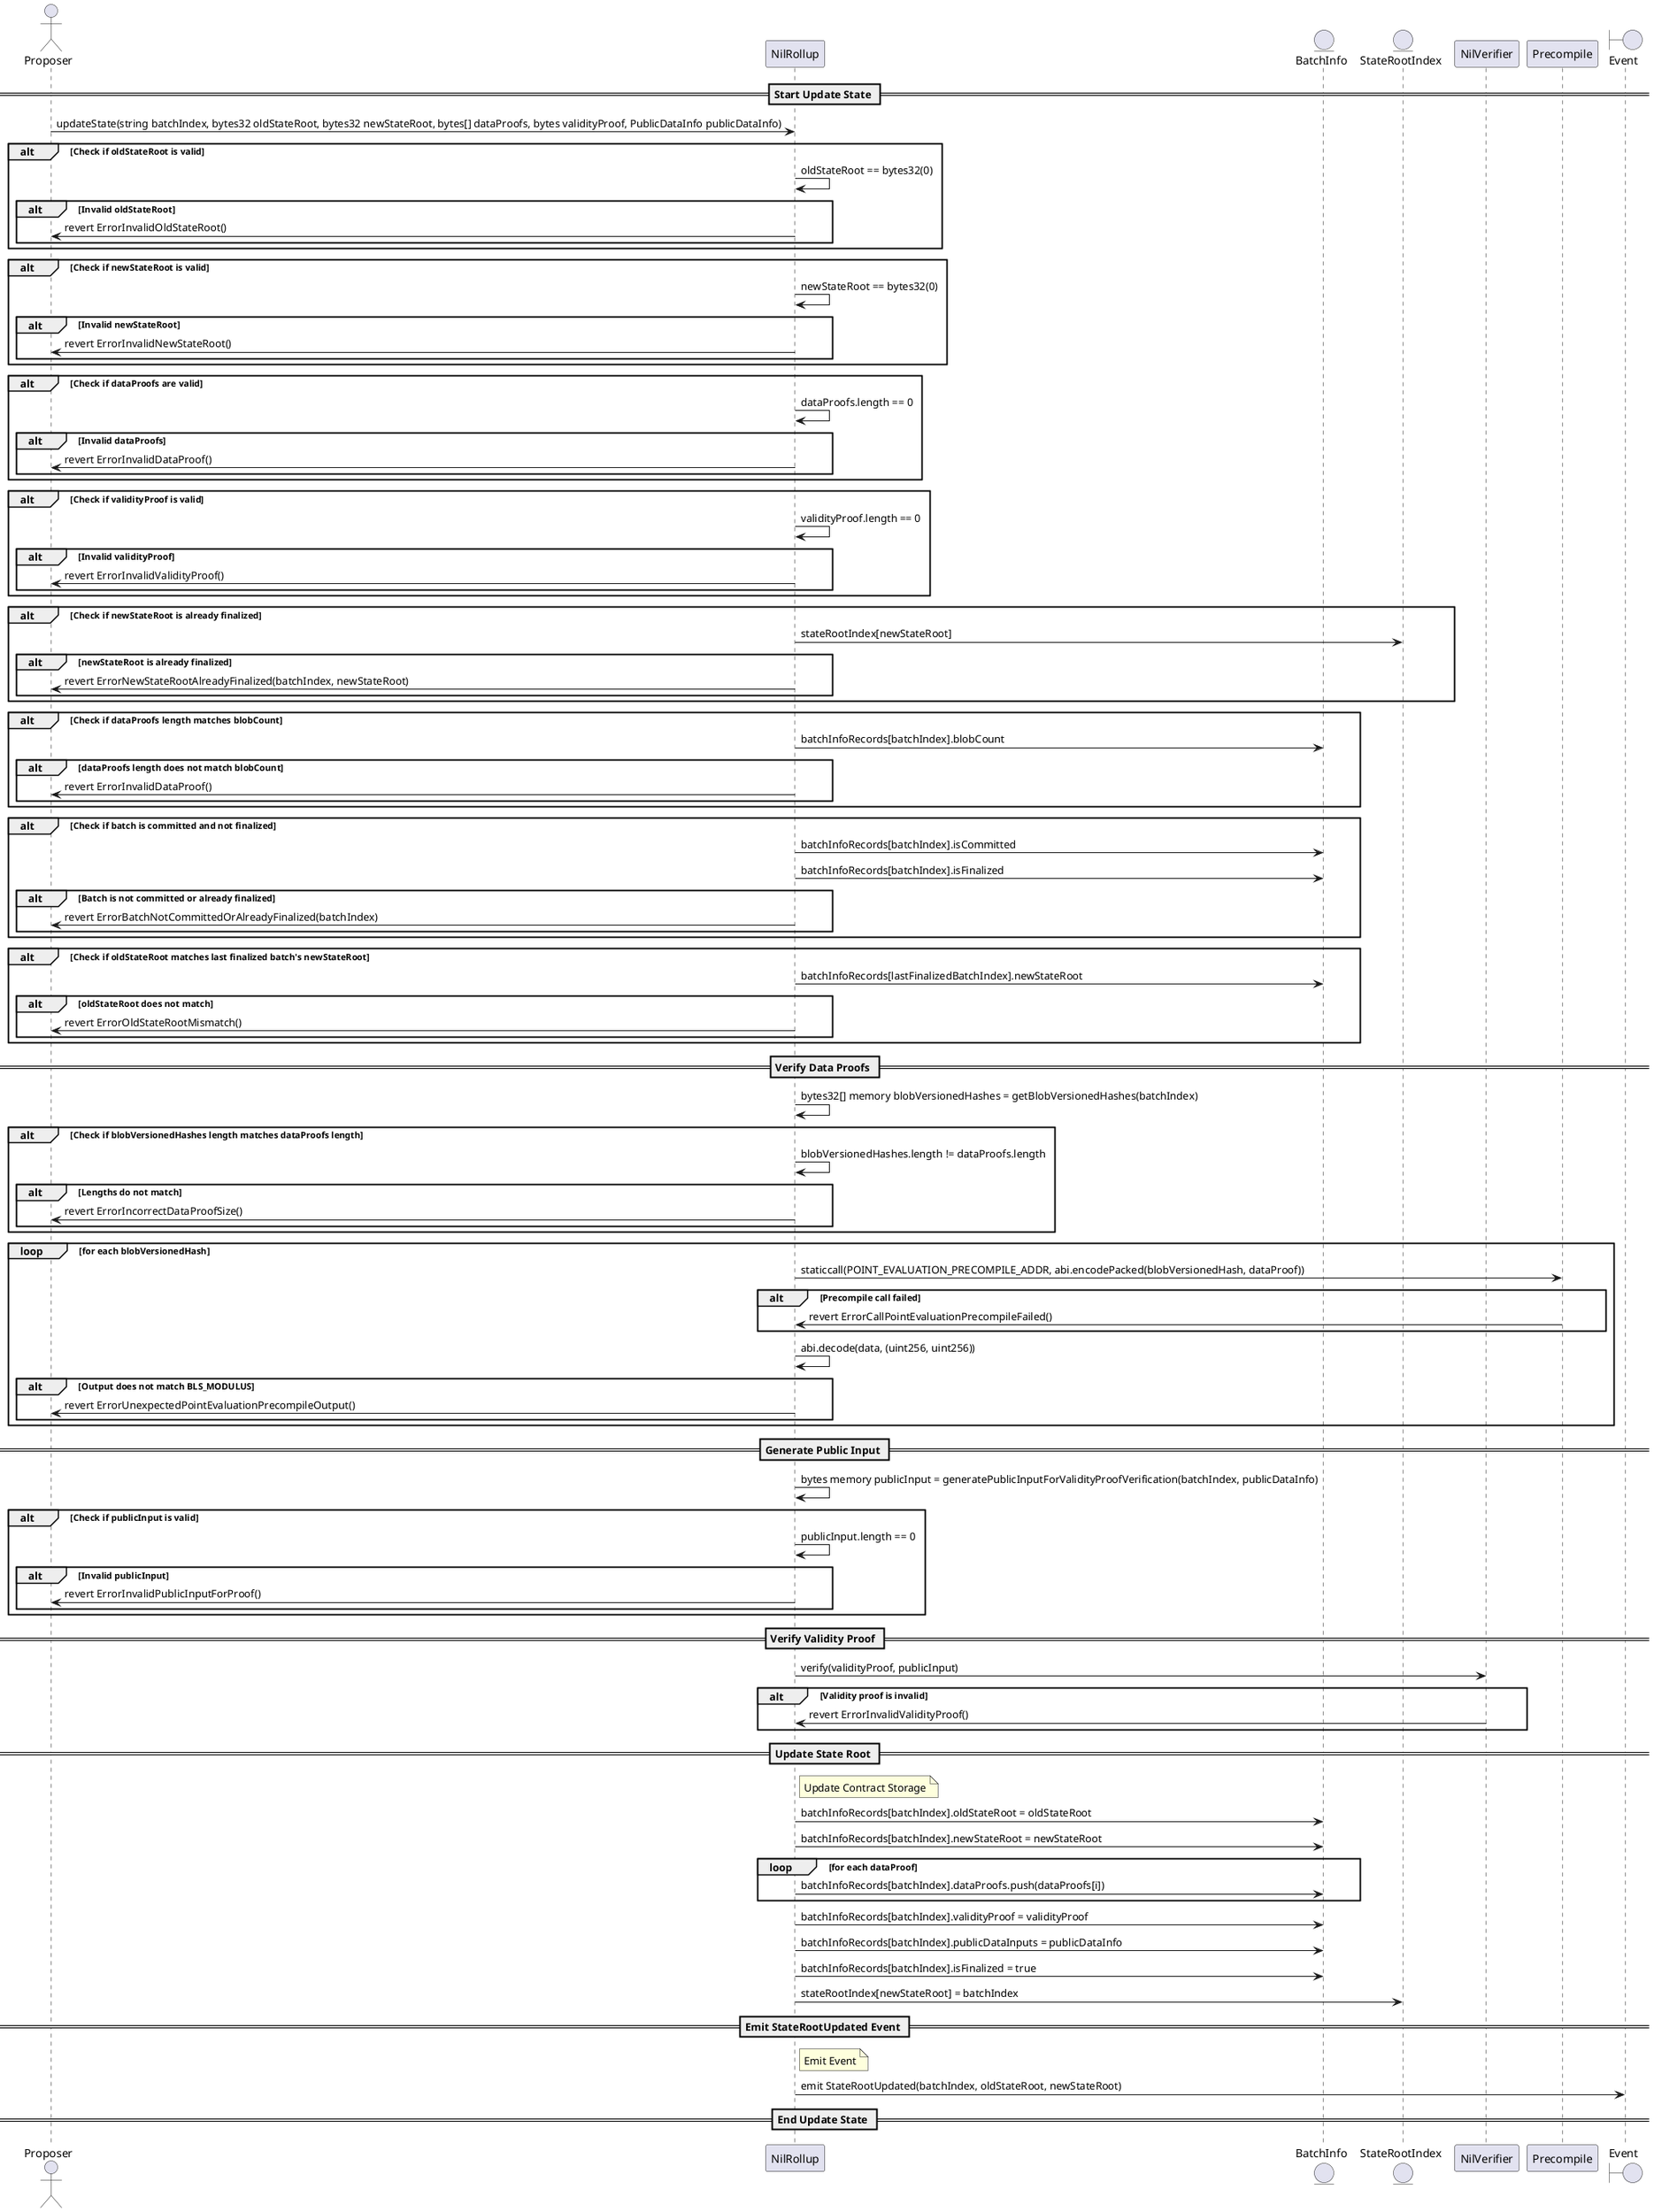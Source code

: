 @startuml
actor Proposer as proposer
participant NilRollup as nilRollup
entity BatchInfo as batchInfoRecords
entity StateRootIndex as stateRootIndex
participant NilVerifier as nilVerifier
participant Precompile as precompile
boundary Event as event

== Start Update State ==
proposer -> nilRollup: updateState(string batchIndex, bytes32 oldStateRoot, bytes32 newStateRoot, bytes[] dataProofs, bytes validityProof, PublicDataInfo publicDataInfo)

alt Check if oldStateRoot is valid
    nilRollup -> nilRollup: oldStateRoot == bytes32(0)
    alt Invalid oldStateRoot
        nilRollup -> proposer: revert ErrorInvalidOldStateRoot()
    end
end

alt Check if newStateRoot is valid
    nilRollup -> nilRollup: newStateRoot == bytes32(0)
    alt Invalid newStateRoot
        nilRollup -> proposer: revert ErrorInvalidNewStateRoot()
    end
end

alt Check if dataProofs are valid
    nilRollup -> nilRollup: dataProofs.length == 0
    alt Invalid dataProofs
        nilRollup -> proposer: revert ErrorInvalidDataProof()
    end
end

alt Check if validityProof is valid
    nilRollup -> nilRollup: validityProof.length == 0
    alt Invalid validityProof
        nilRollup -> proposer: revert ErrorInvalidValidityProof()
    end
end

alt Check if newStateRoot is already finalized
    nilRollup -> stateRootIndex: stateRootIndex[newStateRoot]
    alt newStateRoot is already finalized
        nilRollup -> proposer: revert ErrorNewStateRootAlreadyFinalized(batchIndex, newStateRoot)
    end
end

alt Check if dataProofs length matches blobCount
    nilRollup -> batchInfoRecords: batchInfoRecords[batchIndex].blobCount
    alt dataProofs length does not match blobCount
        nilRollup -> proposer: revert ErrorInvalidDataProof()
    end
end

alt Check if batch is committed and not finalized
    nilRollup -> batchInfoRecords: batchInfoRecords[batchIndex].isCommitted
    nilRollup -> batchInfoRecords: batchInfoRecords[batchIndex].isFinalized
    alt Batch is not committed or already finalized
        nilRollup -> proposer: revert ErrorBatchNotCommittedOrAlreadyFinalized(batchIndex)
    end
end

alt Check if oldStateRoot matches last finalized batch's newStateRoot
    nilRollup -> batchInfoRecords: batchInfoRecords[lastFinalizedBatchIndex].newStateRoot
    alt oldStateRoot does not match
        nilRollup -> proposer: revert ErrorOldStateRootMismatch()
    end
end

== Verify Data Proofs ==
nilRollup -> nilRollup: bytes32[] memory blobVersionedHashes = getBlobVersionedHashes(batchIndex)
alt Check if blobVersionedHashes length matches dataProofs length
    nilRollup -> nilRollup: blobVersionedHashes.length != dataProofs.length
    alt Lengths do not match
        nilRollup -> proposer: revert ErrorIncorrectDataProofSize()
    end
end

loop for each blobVersionedHash
    nilRollup -> precompile: staticcall(POINT_EVALUATION_PRECOMPILE_ADDR, abi.encodePacked(blobVersionedHash, dataProof))
    alt Precompile call failed
        precompile -> nilRollup: revert ErrorCallPointEvaluationPrecompileFailed()
    end

    nilRollup -> nilRollup: abi.decode(data, (uint256, uint256))
    alt Output does not match BLS_MODULUS
        nilRollup -> proposer: revert ErrorUnexpectedPointEvaluationPrecompileOutput()
    end
end

== Generate Public Input ==
nilRollup -> nilRollup: bytes memory publicInput = generatePublicInputForValidityProofVerification(batchIndex, publicDataInfo)
alt Check if publicInput is valid
    nilRollup -> nilRollup: publicInput.length == 0
    alt Invalid publicInput
        nilRollup -> proposer: revert ErrorInvalidPublicInputForProof()
    end
end

== Verify Validity Proof ==
nilRollup -> nilVerifier: verify(validityProof, publicInput)
alt Validity proof is invalid
    nilVerifier -> nilRollup: revert ErrorInvalidValidityProof()
end

== Update State Root ==
note right of nilRollup: Update Contract Storage
nilRollup -> batchInfoRecords: batchInfoRecords[batchIndex].oldStateRoot = oldStateRoot
nilRollup -> batchInfoRecords: batchInfoRecords[batchIndex].newStateRoot = newStateRoot
loop for each dataProof
    nilRollup -> batchInfoRecords: batchInfoRecords[batchIndex].dataProofs.push(dataProofs[i])
end
nilRollup -> batchInfoRecords: batchInfoRecords[batchIndex].validityProof = validityProof
nilRollup -> batchInfoRecords: batchInfoRecords[batchIndex].publicDataInputs = publicDataInfo
nilRollup -> batchInfoRecords: batchInfoRecords[batchIndex].isFinalized = true
nilRollup -> stateRootIndex: stateRootIndex[newStateRoot] = batchIndex

== Emit StateRootUpdated Event ==
note right of nilRollup: Emit Event
nilRollup -> event: emit StateRootUpdated(batchIndex, oldStateRoot, newStateRoot)

== End Update State ==
@enduml